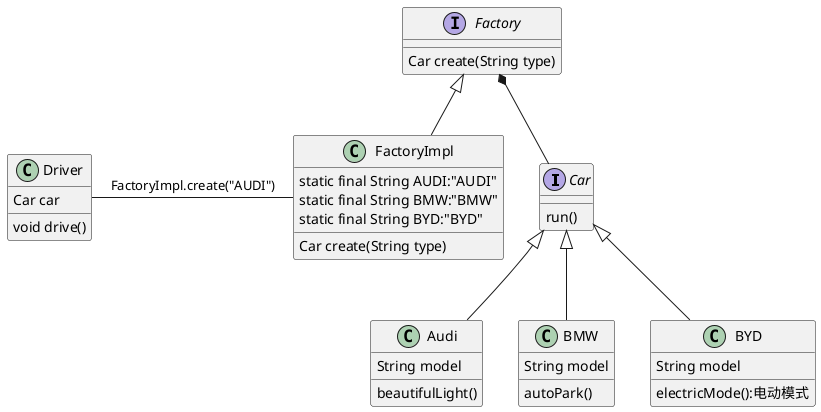 @startuml

interface Car{
    run()
}

interface Factory{
    Car create(String type)
}

Class FactoryImpl{
    static final String AUDI:"AUDI"
    static final String BMW:"BMW"
    static final String BYD:"BYD"
    Car create(String type)
}

Car<|-- Audi
Car<|-- BMW
Car<|-- BYD
Factory<|==FactoryImpl
Driver - FactoryImpl: FactoryImpl.create("AUDI")
Factory *-- Car


class Audi{
    String model
    beautifulLight()
}

class BMW{
    String model
    autoPark()
}

class BYD{
    String model
    electricMode():电动模式
}

class Driver{
    Car car
    void drive()
}


@enduml